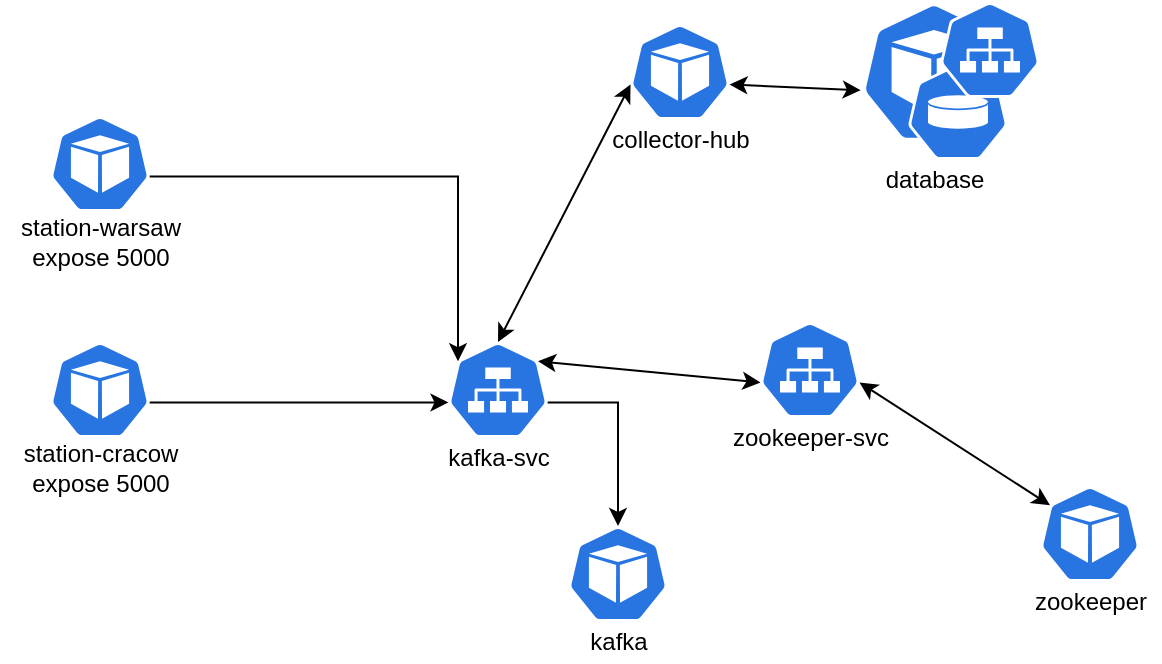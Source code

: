 <mxfile version="15.5.2" type="device"><diagram id="YWMwnqpxuai9nmfdsQR2" name="Page-1"><mxGraphModel dx="813" dy="431" grid="1" gridSize="10" guides="1" tooltips="1" connect="1" arrows="1" fold="1" page="1" pageScale="1" pageWidth="827" pageHeight="1169" math="0" shadow="0"><root><mxCell id="0"/><mxCell id="1" parent="0"/><mxCell id="d5x5NON0Ibi_zo3GPBlO-9" style="edgeStyle=orthogonalEdgeStyle;rounded=0;orthogonalLoop=1;jettySize=auto;html=1;exitX=0.995;exitY=0.63;exitDx=0;exitDy=0;exitPerimeter=0;entryX=0.5;entryY=0;entryDx=0;entryDy=0;entryPerimeter=0;" edge="1" parent="1" source="xQWZSevNgn-2qqzuSeXn-26" target="xQWZSevNgn-2qqzuSeXn-14"><mxGeometry relative="1" as="geometry"/></mxCell><mxCell id="xQWZSevNgn-2qqzuSeXn-26" value="" style="html=1;dashed=0;whitespace=wrap;fillColor=#2875E2;strokeColor=#ffffff;points=[[0.005,0.63,0],[0.1,0.2,0],[0.9,0.2,0],[0.5,0,0],[0.995,0.63,0],[0.72,0.99,0],[0.5,1,0],[0.28,0.99,0]];shape=mxgraph.kubernetes.icon;prIcon=svc" parent="1" vertex="1"><mxGeometry x="314" y="310" width="50" height="48" as="geometry"/></mxCell><mxCell id="xQWZSevNgn-2qqzuSeXn-25" value="" style="html=1;dashed=0;whitespace=wrap;fillColor=#2875E2;strokeColor=#ffffff;points=[[0.005,0.63,0],[0.1,0.2,0],[0.9,0.2,0],[0.5,0,0],[0.995,0.63,0],[0.72,0.99,0],[0.5,1,0],[0.28,0.99,0]];shape=mxgraph.kubernetes.icon;prIcon=svc" parent="1" vertex="1"><mxGeometry x="470" y="300" width="50" height="48" as="geometry"/></mxCell><mxCell id="xQWZSevNgn-2qqzuSeXn-1" value="" style="html=1;dashed=0;whitespace=wrap;fillColor=#2875E2;strokeColor=#ffffff;points=[[0.005,0.63,0],[0.1,0.2,0],[0.9,0.2,0],[0.5,0,0],[0.995,0.63,0],[0.72,0.99,0],[0.5,1,0],[0.28,0.99,0]];shape=mxgraph.kubernetes.icon;prIcon=pod" parent="1" vertex="1"><mxGeometry x="405" y="151" width="50" height="48" as="geometry"/></mxCell><mxCell id="xQWZSevNgn-2qqzuSeXn-2" value="station-warsaw&lt;br&gt;expose 5000" style="text;html=1;align=center;verticalAlign=middle;resizable=0;points=[];autosize=1;strokeColor=none;" parent="1" vertex="1"><mxGeometry x="90" y="245" width="100" height="30" as="geometry"/></mxCell><mxCell id="xQWZSevNgn-2qqzuSeXn-3" value="" style="html=1;dashed=0;whitespace=wrap;fillColor=#2875E2;strokeColor=#ffffff;points=[[0.005,0.63,0],[0.1,0.2,0],[0.9,0.2,0],[0.5,0,0],[0.995,0.63,0],[0.72,0.99,0],[0.5,1,0],[0.28,0.99,0]];shape=mxgraph.kubernetes.icon;prIcon=pod" parent="1" vertex="1"><mxGeometry x="610" y="382" width="50" height="48" as="geometry"/></mxCell><mxCell id="xQWZSevNgn-2qqzuSeXn-4" value="station-cracow&lt;br&gt;expose 5000" style="text;html=1;align=center;verticalAlign=middle;resizable=0;points=[];autosize=1;strokeColor=none;" parent="1" vertex="1"><mxGeometry x="95" y="358" width="90" height="30" as="geometry"/></mxCell><mxCell id="xQWZSevNgn-2qqzuSeXn-6" value="" style="html=1;dashed=0;whitespace=wrap;fillColor=#2875E2;strokeColor=#ffffff;points=[[0.005,0.63,0],[0.1,0.2,0],[0.9,0.2,0],[0.5,0,0],[0.995,0.63,0],[0.72,0.99,0],[0.5,1,0],[0.28,0.99,0]];shape=mxgraph.kubernetes.icon;prIcon=pod" parent="1" vertex="1"><mxGeometry x="520" y="140" width="74" height="70" as="geometry"/></mxCell><mxCell id="xQWZSevNgn-2qqzuSeXn-5" value="" style="html=1;dashed=0;whitespace=wrap;fillColor=#2875E2;strokeColor=#ffffff;points=[[0.005,0.63,0],[0.1,0.2,0],[0.9,0.2,0],[0.5,0,0],[0.995,0.63,0],[0.72,0.99,0],[0.5,1,0],[0.28,0.99,0]];shape=mxgraph.kubernetes.icon;prIcon=vol" parent="1" vertex="1"><mxGeometry x="544" y="171" width="50" height="48" as="geometry"/></mxCell><mxCell id="xQWZSevNgn-2qqzuSeXn-7" value="database" style="text;html=1;align=center;verticalAlign=middle;resizable=0;points=[];autosize=1;strokeColor=none;" parent="1" vertex="1"><mxGeometry x="527" y="219" width="60" height="20" as="geometry"/></mxCell><mxCell id="d5x5NON0Ibi_zo3GPBlO-11" style="edgeStyle=orthogonalEdgeStyle;rounded=0;orthogonalLoop=1;jettySize=auto;html=1;exitX=0.995;exitY=0.63;exitDx=0;exitDy=0;exitPerimeter=0;entryX=0.1;entryY=0.2;entryDx=0;entryDy=0;entryPerimeter=0;" edge="1" parent="1" source="xQWZSevNgn-2qqzuSeXn-8" target="xQWZSevNgn-2qqzuSeXn-26"><mxGeometry relative="1" as="geometry"/></mxCell><mxCell id="xQWZSevNgn-2qqzuSeXn-8" value="" style="html=1;dashed=0;whitespace=wrap;fillColor=#2875E2;strokeColor=#ffffff;points=[[0.005,0.63,0],[0.1,0.2,0],[0.9,0.2,0],[0.5,0,0],[0.995,0.63,0],[0.72,0.99,0],[0.5,1,0],[0.28,0.99,0]];shape=mxgraph.kubernetes.icon;prIcon=pod" parent="1" vertex="1"><mxGeometry x="115" y="197" width="50" height="48" as="geometry"/></mxCell><mxCell id="xQWZSevNgn-2qqzuSeXn-9" value="collector-hub" style="text;html=1;align=center;verticalAlign=middle;resizable=0;points=[];autosize=1;strokeColor=none;" parent="1" vertex="1"><mxGeometry x="390" y="199" width="80" height="20" as="geometry"/></mxCell><mxCell id="d5x5NON0Ibi_zo3GPBlO-12" style="edgeStyle=orthogonalEdgeStyle;rounded=0;orthogonalLoop=1;jettySize=auto;html=1;exitX=0.995;exitY=0.63;exitDx=0;exitDy=0;exitPerimeter=0;entryX=0.005;entryY=0.63;entryDx=0;entryDy=0;entryPerimeter=0;" edge="1" parent="1" source="xQWZSevNgn-2qqzuSeXn-13" target="xQWZSevNgn-2qqzuSeXn-26"><mxGeometry relative="1" as="geometry"/></mxCell><mxCell id="xQWZSevNgn-2qqzuSeXn-13" value="" style="html=1;dashed=0;whitespace=wrap;fillColor=#2875E2;strokeColor=#ffffff;points=[[0.005,0.63,0],[0.1,0.2,0],[0.9,0.2,0],[0.5,0,0],[0.995,0.63,0],[0.72,0.99,0],[0.5,1,0],[0.28,0.99,0]];shape=mxgraph.kubernetes.icon;prIcon=pod" parent="1" vertex="1"><mxGeometry x="115" y="310" width="50" height="48" as="geometry"/></mxCell><mxCell id="xQWZSevNgn-2qqzuSeXn-14" value="" style="html=1;dashed=0;whitespace=wrap;fillColor=#2875E2;strokeColor=#ffffff;points=[[0.005,0.63,0],[0.1,0.2,0],[0.9,0.2,0],[0.5,0,0],[0.995,0.63,0],[0.72,0.99,0],[0.5,1,0],[0.28,0.99,0]];shape=mxgraph.kubernetes.icon;prIcon=pod" parent="1" vertex="1"><mxGeometry x="374" y="402" width="50" height="48" as="geometry"/></mxCell><mxCell id="xQWZSevNgn-2qqzuSeXn-16" value="zookeeper" style="text;html=1;align=center;verticalAlign=middle;resizable=0;points=[];autosize=1;strokeColor=none;" parent="1" vertex="1"><mxGeometry x="600" y="430" width="70" height="20" as="geometry"/></mxCell><mxCell id="xQWZSevNgn-2qqzuSeXn-24" value="" style="endArrow=classic;startArrow=classic;html=1;shadow=0;entryX=0.005;entryY=0.63;entryDx=0;entryDy=0;entryPerimeter=0;exitX=0.995;exitY=0.63;exitDx=0;exitDy=0;exitPerimeter=0;" parent="1" source="xQWZSevNgn-2qqzuSeXn-1" target="xQWZSevNgn-2qqzuSeXn-6" edge="1"><mxGeometry width="50" height="50" relative="1" as="geometry"><mxPoint x="350" y="321" as="sourcePoint"/><mxPoint x="400" y="271" as="targetPoint"/></mxGeometry></mxCell><mxCell id="xQWZSevNgn-2qqzuSeXn-27" value="" style="html=1;dashed=0;whitespace=wrap;fillColor=#2875E2;strokeColor=#ffffff;points=[[0.005,0.63,0],[0.1,0.2,0],[0.9,0.2,0],[0.5,0,0],[0.995,0.63,0],[0.72,0.99,0],[0.5,1,0],[0.28,0.99,0]];shape=mxgraph.kubernetes.icon;prIcon=svc" parent="1" vertex="1"><mxGeometry x="560" y="140" width="50" height="48" as="geometry"/></mxCell><mxCell id="d5x5NON0Ibi_zo3GPBlO-1" value="zookeeper-svc" style="text;html=1;align=center;verticalAlign=middle;resizable=0;points=[];autosize=1;strokeColor=none;fillColor=none;" vertex="1" parent="1"><mxGeometry x="450" y="348" width="90" height="20" as="geometry"/></mxCell><mxCell id="d5x5NON0Ibi_zo3GPBlO-3" value="" style="endArrow=classic;startArrow=classic;html=1;rounded=0;entryX=0.1;entryY=0.2;entryDx=0;entryDy=0;entryPerimeter=0;exitX=0.995;exitY=0.63;exitDx=0;exitDy=0;exitPerimeter=0;" edge="1" parent="1" source="xQWZSevNgn-2qqzuSeXn-25" target="xQWZSevNgn-2qqzuSeXn-3"><mxGeometry width="50" height="50" relative="1" as="geometry"><mxPoint x="620" y="340" as="sourcePoint"/><mxPoint x="440" y="310" as="targetPoint"/></mxGeometry></mxCell><mxCell id="d5x5NON0Ibi_zo3GPBlO-6" value="kafka-svc" style="text;html=1;align=center;verticalAlign=middle;resizable=0;points=[];autosize=1;strokeColor=none;fillColor=none;" vertex="1" parent="1"><mxGeometry x="304" y="358" width="70" height="20" as="geometry"/></mxCell><mxCell id="d5x5NON0Ibi_zo3GPBlO-10" value="" style="endArrow=classic;startArrow=classic;html=1;rounded=0;exitX=0.9;exitY=0.2;exitDx=0;exitDy=0;exitPerimeter=0;entryX=0.005;entryY=0.63;entryDx=0;entryDy=0;entryPerimeter=0;" edge="1" parent="1" source="xQWZSevNgn-2qqzuSeXn-26" target="xQWZSevNgn-2qqzuSeXn-25"><mxGeometry width="50" height="50" relative="1" as="geometry"><mxPoint x="390" y="360" as="sourcePoint"/><mxPoint x="440" y="310" as="targetPoint"/></mxGeometry></mxCell><mxCell id="d5x5NON0Ibi_zo3GPBlO-13" value="" style="endArrow=classic;startArrow=classic;html=1;rounded=0;entryX=0.005;entryY=0.63;entryDx=0;entryDy=0;entryPerimeter=0;exitX=0.5;exitY=0;exitDx=0;exitDy=0;exitPerimeter=0;" edge="1" parent="1" source="xQWZSevNgn-2qqzuSeXn-26" target="xQWZSevNgn-2qqzuSeXn-1"><mxGeometry width="50" height="50" relative="1" as="geometry"><mxPoint x="390" y="360" as="sourcePoint"/><mxPoint x="440" y="310" as="targetPoint"/></mxGeometry></mxCell><mxCell id="d5x5NON0Ibi_zo3GPBlO-14" value="kafka" style="text;html=1;align=center;verticalAlign=middle;resizable=0;points=[];autosize=1;strokeColor=none;fillColor=none;" vertex="1" parent="1"><mxGeometry x="379" y="450" width="40" height="20" as="geometry"/></mxCell></root></mxGraphModel></diagram></mxfile>